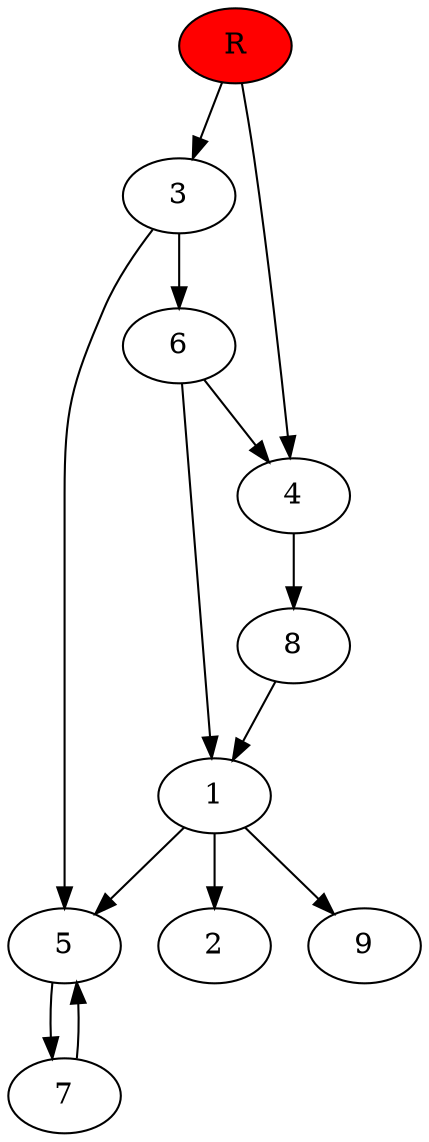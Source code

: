digraph prb21273 {
	1
	2
	3
	4
	5
	6
	7
	8
	R [fillcolor="#ff0000" style=filled]
	1 -> 2
	1 -> 5
	1 -> 9
	3 -> 5
	3 -> 6
	4 -> 8
	5 -> 7
	6 -> 1
	6 -> 4
	7 -> 5
	8 -> 1
	R -> 3
	R -> 4
}
